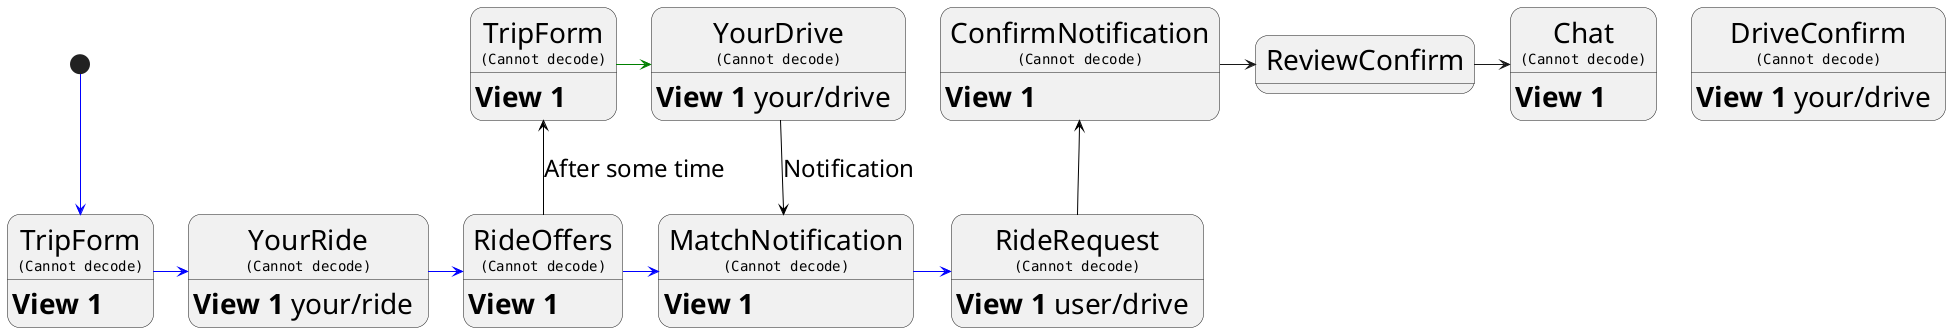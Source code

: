 @startuml

/'
 Rider - blue
 Driver - green
'/

skinparam state {
  FontSize 28
  AttributeFontSize 28
  ArrowFontSize 24
}

state "YourRide\n<img:YourRide.png>" as YourRide
YourRide: <b>View 1</b> your/ride

state "YourDrive\n<img:YourDrive.png>" as YourDrive
YourDrive: <b>View 1</b> your/drive

state "TripForm\n<img:TripForm.png>" as TripFormDrive
TripFormDrive: <b>View 1</b>

state "TripForm\n<img:TripForm.png>" as TripFormRide
TripFormRide: <b>View 1</b>

state "RideOffers\n<img:RideOffers.png>" as RideOffers
RideOffers: <b>View 1</b>

state "RideRequest\n<img:RideRequest.png>" as RideRequest
RideRequest: <b>View 1</b> user/drive

state "MatchNotification\n<img:MatchNotification.png>" as MatchNotification
MatchNotification: <b>View 1</b>

state "ConfirmNotification\n<img:ConfirmNotification.png>" as ConfirmNotification
ConfirmNotification: <b>View 1</b>

state "DriveConfirm\n<img:YourDrive.png>" as DriveConfirm
DriveConfirm: <b>View 1</b> your/drive


state "Chat\n<img:Chat.png>" as Chat
Chat: <b>View 1</b>


[*] -[#blue]-> TripFormRide
TripFormRide -[#blue]> YourRide
YourRide -[#blue]> RideOffers
TripFormDrive -[#green]> YourDrive
RideOffers -[#blue]> MatchNotification
RideOffers -up[#black]-> TripFormDrive: After some time

YourDrive -[#black]-> MatchNotification: Notification
MatchNotification -[#blue]> RideRequest

RideRequest -up[#black]-> ConfirmNotification
ConfirmNotification -> ReviewConfirm
ReviewConfirm -> Chat

@enduml
